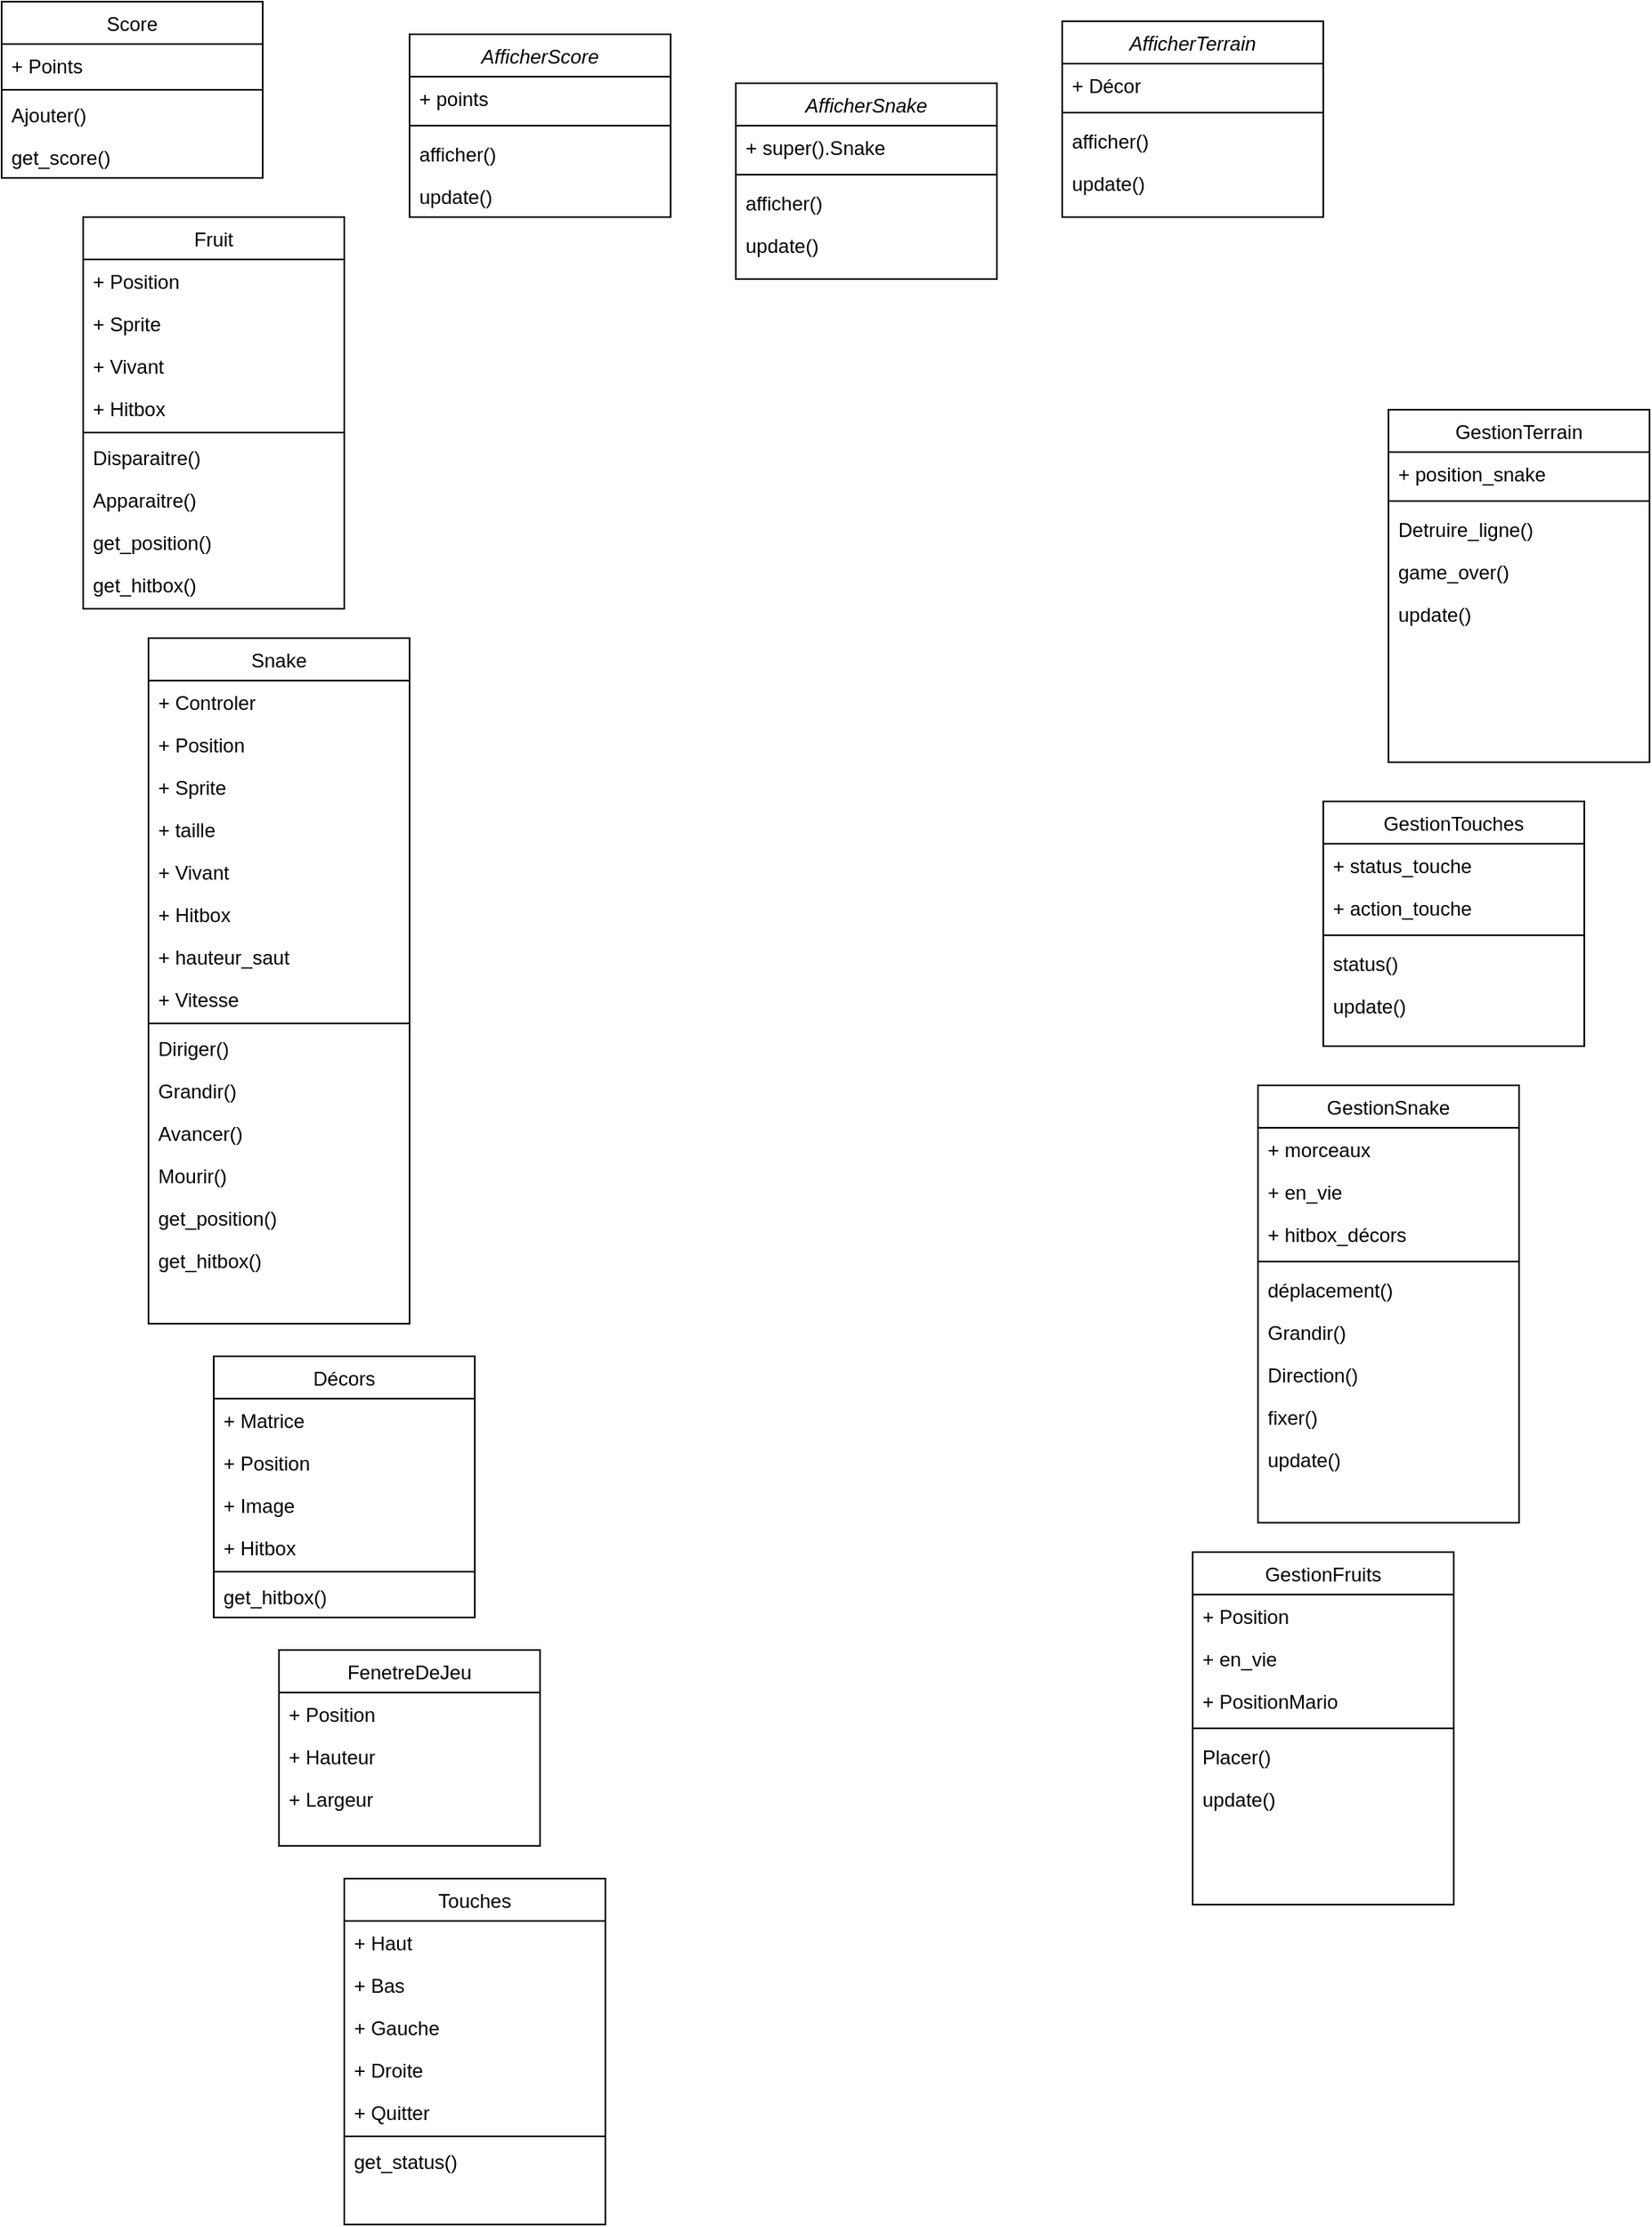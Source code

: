 <mxfile version="14.4.1" type="device"><diagram id="C5RBs43oDa-KdzZeNtuy" name="Page-1"><mxGraphModel dx="1422" dy="1963" grid="1" gridSize="10" guides="1" tooltips="1" connect="1" arrows="1" fold="1" page="1" pageScale="1" pageWidth="827" pageHeight="1169" math="0" shadow="0"><root><mxCell id="WIyWlLk6GJQsqaUBKTNV-0"/><mxCell id="WIyWlLk6GJQsqaUBKTNV-1" parent="WIyWlLk6GJQsqaUBKTNV-0"/><mxCell id="zkfFHV4jXpPFQw0GAbJ--0" value="AfficherTerrain" style="swimlane;fontStyle=2;align=center;verticalAlign=top;childLayout=stackLayout;horizontal=1;startSize=26;horizontalStack=0;resizeParent=1;resizeLast=0;collapsible=1;marginBottom=0;rounded=0;shadow=0;strokeWidth=1;" parent="WIyWlLk6GJQsqaUBKTNV-1" vertex="1"><mxGeometry x="800" y="-598" width="160" height="120" as="geometry"><mxRectangle x="230" y="140" width="160" height="26" as="alternateBounds"/></mxGeometry></mxCell><mxCell id="zkfFHV4jXpPFQw0GAbJ--3" value="+ Décor" style="text;align=left;verticalAlign=top;spacingLeft=4;spacingRight=4;overflow=hidden;rotatable=0;points=[[0,0.5],[1,0.5]];portConstraint=eastwest;rounded=0;shadow=0;html=0;" parent="zkfFHV4jXpPFQw0GAbJ--0" vertex="1"><mxGeometry y="26" width="160" height="26" as="geometry"/></mxCell><mxCell id="zkfFHV4jXpPFQw0GAbJ--4" value="" style="line;html=1;strokeWidth=1;align=left;verticalAlign=middle;spacingTop=-1;spacingLeft=3;spacingRight=3;rotatable=0;labelPosition=right;points=[];portConstraint=eastwest;" parent="zkfFHV4jXpPFQw0GAbJ--0" vertex="1"><mxGeometry y="52" width="160" height="8" as="geometry"/></mxCell><mxCell id="nW6dupAHEhAxC_Dzua4t-54" value="afficher()" style="text;align=left;verticalAlign=top;spacingLeft=4;spacingRight=4;overflow=hidden;rotatable=0;points=[[0,0.5],[1,0.5]];portConstraint=eastwest;" parent="zkfFHV4jXpPFQw0GAbJ--0" vertex="1"><mxGeometry y="60" width="160" height="26" as="geometry"/></mxCell><mxCell id="zkfFHV4jXpPFQw0GAbJ--5" value="update()" style="text;align=left;verticalAlign=top;spacingLeft=4;spacingRight=4;overflow=hidden;rotatable=0;points=[[0,0.5],[1,0.5]];portConstraint=eastwest;" parent="zkfFHV4jXpPFQw0GAbJ--0" vertex="1"><mxGeometry y="86" width="160" height="26" as="geometry"/></mxCell><mxCell id="zkfFHV4jXpPFQw0GAbJ--6" value="Snake" style="swimlane;fontStyle=0;align=center;verticalAlign=top;childLayout=stackLayout;horizontal=1;startSize=26;horizontalStack=0;resizeParent=1;resizeLast=0;collapsible=1;marginBottom=0;rounded=0;shadow=0;strokeWidth=1;" parent="WIyWlLk6GJQsqaUBKTNV-1" vertex="1"><mxGeometry x="240" y="-220" width="160" height="420" as="geometry"><mxRectangle x="130" y="380" width="160" height="26" as="alternateBounds"/></mxGeometry></mxCell><mxCell id="QjrtEbENdcelF-eC6vMP-17" value="+ Controler&#10;" style="text;align=left;verticalAlign=top;spacingLeft=4;spacingRight=4;overflow=hidden;rotatable=0;points=[[0,0.5],[1,0.5]];portConstraint=eastwest;rounded=0;shadow=0;html=0;" parent="zkfFHV4jXpPFQw0GAbJ--6" vertex="1"><mxGeometry y="26" width="160" height="26" as="geometry"/></mxCell><mxCell id="zkfFHV4jXpPFQw0GAbJ--7" value="+ Position" style="text;align=left;verticalAlign=top;spacingLeft=4;spacingRight=4;overflow=hidden;rotatable=0;points=[[0,0.5],[1,0.5]];portConstraint=eastwest;" parent="zkfFHV4jXpPFQw0GAbJ--6" vertex="1"><mxGeometry y="52" width="160" height="26" as="geometry"/></mxCell><mxCell id="zkfFHV4jXpPFQw0GAbJ--8" value="+ Sprite&#10;" style="text;align=left;verticalAlign=top;spacingLeft=4;spacingRight=4;overflow=hidden;rotatable=0;points=[[0,0.5],[1,0.5]];portConstraint=eastwest;rounded=0;shadow=0;html=0;" parent="zkfFHV4jXpPFQw0GAbJ--6" vertex="1"><mxGeometry y="78" width="160" height="26" as="geometry"/></mxCell><mxCell id="9MQ1cJnRFjS-n4fzdImA-19" value="+ taille&#10;" style="text;align=left;verticalAlign=top;spacingLeft=4;spacingRight=4;overflow=hidden;rotatable=0;points=[[0,0.5],[1,0.5]];portConstraint=eastwest;rounded=0;shadow=0;html=0;" vertex="1" parent="zkfFHV4jXpPFQw0GAbJ--6"><mxGeometry y="104" width="160" height="26" as="geometry"/></mxCell><mxCell id="nW6dupAHEhAxC_Dzua4t-1" value="+ Vivant&#10;" style="text;align=left;verticalAlign=top;spacingLeft=4;spacingRight=4;overflow=hidden;rotatable=0;points=[[0,0.5],[1,0.5]];portConstraint=eastwest;rounded=0;shadow=0;html=0;" parent="zkfFHV4jXpPFQw0GAbJ--6" vertex="1"><mxGeometry y="130" width="160" height="26" as="geometry"/></mxCell><mxCell id="QjrtEbENdcelF-eC6vMP-2" value="+ Hitbox&#10;" style="text;align=left;verticalAlign=top;spacingLeft=4;spacingRight=4;overflow=hidden;rotatable=0;points=[[0,0.5],[1,0.5]];portConstraint=eastwest;rounded=0;shadow=0;html=0;" parent="zkfFHV4jXpPFQw0GAbJ--6" vertex="1"><mxGeometry y="156" width="160" height="26" as="geometry"/></mxCell><mxCell id="QjrtEbENdcelF-eC6vMP-1" value="+ hauteur_saut&#10;" style="text;align=left;verticalAlign=top;spacingLeft=4;spacingRight=4;overflow=hidden;rotatable=0;points=[[0,0.5],[1,0.5]];portConstraint=eastwest;rounded=0;shadow=0;html=0;" parent="zkfFHV4jXpPFQw0GAbJ--6" vertex="1"><mxGeometry y="182" width="160" height="26" as="geometry"/></mxCell><mxCell id="nW6dupAHEhAxC_Dzua4t-2" value="+ Vitesse&#10;" style="text;align=left;verticalAlign=top;spacingLeft=4;spacingRight=4;overflow=hidden;rotatable=0;points=[[0,0.5],[1,0.5]];portConstraint=eastwest;rounded=0;shadow=0;html=0;" parent="zkfFHV4jXpPFQw0GAbJ--6" vertex="1"><mxGeometry y="208" width="160" height="26" as="geometry"/></mxCell><mxCell id="zkfFHV4jXpPFQw0GAbJ--9" value="" style="line;html=1;strokeWidth=1;align=left;verticalAlign=middle;spacingTop=-1;spacingLeft=3;spacingRight=3;rotatable=0;labelPosition=right;points=[];portConstraint=eastwest;" parent="zkfFHV4jXpPFQw0GAbJ--6" vertex="1"><mxGeometry y="234" width="160" height="4" as="geometry"/></mxCell><mxCell id="zkfFHV4jXpPFQw0GAbJ--11" value="Diriger()" style="text;align=left;verticalAlign=top;spacingLeft=4;spacingRight=4;overflow=hidden;rotatable=0;points=[[0,0.5],[1,0.5]];portConstraint=eastwest;" parent="zkfFHV4jXpPFQw0GAbJ--6" vertex="1"><mxGeometry y="238" width="160" height="26" as="geometry"/></mxCell><mxCell id="9MQ1cJnRFjS-n4fzdImA-20" value="Grandir()" style="text;align=left;verticalAlign=top;spacingLeft=4;spacingRight=4;overflow=hidden;rotatable=0;points=[[0,0.5],[1,0.5]];portConstraint=eastwest;" vertex="1" parent="zkfFHV4jXpPFQw0GAbJ--6"><mxGeometry y="264" width="160" height="26" as="geometry"/></mxCell><mxCell id="QjrtEbENdcelF-eC6vMP-3" value="Avancer()" style="text;align=left;verticalAlign=top;spacingLeft=4;spacingRight=4;overflow=hidden;rotatable=0;points=[[0,0.5],[1,0.5]];portConstraint=eastwest;" parent="zkfFHV4jXpPFQw0GAbJ--6" vertex="1"><mxGeometry y="290" width="160" height="26" as="geometry"/></mxCell><mxCell id="zkfFHV4jXpPFQw0GAbJ--10" value="Mourir()" style="text;align=left;verticalAlign=top;spacingLeft=4;spacingRight=4;overflow=hidden;rotatable=0;points=[[0,0.5],[1,0.5]];portConstraint=eastwest;fontStyle=0" parent="zkfFHV4jXpPFQw0GAbJ--6" vertex="1"><mxGeometry y="316" width="160" height="26" as="geometry"/></mxCell><mxCell id="QjrtEbENdcelF-eC6vMP-26" value="get_position()" style="text;align=left;verticalAlign=top;spacingLeft=4;spacingRight=4;overflow=hidden;rotatable=0;points=[[0,0.5],[1,0.5]];portConstraint=eastwest;" parent="zkfFHV4jXpPFQw0GAbJ--6" vertex="1"><mxGeometry y="342" width="160" height="26" as="geometry"/></mxCell><mxCell id="QjrtEbENdcelF-eC6vMP-32" value="get_hitbox()" style="text;align=left;verticalAlign=top;spacingLeft=4;spacingRight=4;overflow=hidden;rotatable=0;points=[[0,0.5],[1,0.5]];portConstraint=eastwest;" parent="zkfFHV4jXpPFQw0GAbJ--6" vertex="1"><mxGeometry y="368" width="160" height="26" as="geometry"/></mxCell><mxCell id="zkfFHV4jXpPFQw0GAbJ--17" value="GestionTerrain" style="swimlane;fontStyle=0;align=center;verticalAlign=top;childLayout=stackLayout;horizontal=1;startSize=26;horizontalStack=0;resizeParent=1;resizeLast=0;collapsible=1;marginBottom=0;rounded=0;shadow=0;strokeWidth=1;" parent="WIyWlLk6GJQsqaUBKTNV-1" vertex="1"><mxGeometry x="1000" y="-360" width="160" height="216" as="geometry"><mxRectangle x="550" y="140" width="160" height="26" as="alternateBounds"/></mxGeometry></mxCell><mxCell id="zkfFHV4jXpPFQw0GAbJ--18" value="+ position_snake" style="text;align=left;verticalAlign=top;spacingLeft=4;spacingRight=4;overflow=hidden;rotatable=0;points=[[0,0.5],[1,0.5]];portConstraint=eastwest;" parent="zkfFHV4jXpPFQw0GAbJ--17" vertex="1"><mxGeometry y="26" width="160" height="26" as="geometry"/></mxCell><mxCell id="zkfFHV4jXpPFQw0GAbJ--23" value="" style="line;html=1;strokeWidth=1;align=left;verticalAlign=middle;spacingTop=-1;spacingLeft=3;spacingRight=3;rotatable=0;labelPosition=right;points=[];portConstraint=eastwest;" parent="zkfFHV4jXpPFQw0GAbJ--17" vertex="1"><mxGeometry y="52" width="160" height="8" as="geometry"/></mxCell><mxCell id="zkfFHV4jXpPFQw0GAbJ--24" value="Detruire_ligne()" style="text;align=left;verticalAlign=top;spacingLeft=4;spacingRight=4;overflow=hidden;rotatable=0;points=[[0,0.5],[1,0.5]];portConstraint=eastwest;" parent="zkfFHV4jXpPFQw0GAbJ--17" vertex="1"><mxGeometry y="60" width="160" height="26" as="geometry"/></mxCell><mxCell id="nW6dupAHEhAxC_Dzua4t-70" value="game_over()" style="text;align=left;verticalAlign=top;spacingLeft=4;spacingRight=4;overflow=hidden;rotatable=0;points=[[0,0.5],[1,0.5]];portConstraint=eastwest;" parent="zkfFHV4jXpPFQw0GAbJ--17" vertex="1"><mxGeometry y="86" width="160" height="26" as="geometry"/></mxCell><mxCell id="nW6dupAHEhAxC_Dzua4t-80" value="update()" style="text;align=left;verticalAlign=top;spacingLeft=4;spacingRight=4;overflow=hidden;rotatable=0;points=[[0,0.5],[1,0.5]];portConstraint=eastwest;" parent="zkfFHV4jXpPFQw0GAbJ--17" vertex="1"><mxGeometry y="112" width="160" height="26" as="geometry"/></mxCell><mxCell id="nW6dupAHEhAxC_Dzua4t-4" value="Score" style="swimlane;fontStyle=0;align=center;verticalAlign=top;childLayout=stackLayout;horizontal=1;startSize=26;horizontalStack=0;resizeParent=1;resizeLast=0;collapsible=1;marginBottom=0;rounded=0;shadow=0;strokeWidth=1;" parent="WIyWlLk6GJQsqaUBKTNV-1" vertex="1"><mxGeometry x="150" y="-610" width="160" height="108" as="geometry"><mxRectangle x="130" y="380" width="160" height="26" as="alternateBounds"/></mxGeometry></mxCell><mxCell id="nW6dupAHEhAxC_Dzua4t-5" value="+ Points" style="text;align=left;verticalAlign=top;spacingLeft=4;spacingRight=4;overflow=hidden;rotatable=0;points=[[0,0.5],[1,0.5]];portConstraint=eastwest;" parent="nW6dupAHEhAxC_Dzua4t-4" vertex="1"><mxGeometry y="26" width="160" height="26" as="geometry"/></mxCell><mxCell id="nW6dupAHEhAxC_Dzua4t-10" value="" style="line;html=1;strokeWidth=1;align=left;verticalAlign=middle;spacingTop=-1;spacingLeft=3;spacingRight=3;rotatable=0;labelPosition=right;points=[];portConstraint=eastwest;" parent="nW6dupAHEhAxC_Dzua4t-4" vertex="1"><mxGeometry y="52" width="160" height="4" as="geometry"/></mxCell><mxCell id="nW6dupAHEhAxC_Dzua4t-11" value="Ajouter()" style="text;align=left;verticalAlign=top;spacingLeft=4;spacingRight=4;overflow=hidden;rotatable=0;points=[[0,0.5],[1,0.5]];portConstraint=eastwest;" parent="nW6dupAHEhAxC_Dzua4t-4" vertex="1"><mxGeometry y="56" width="160" height="26" as="geometry"/></mxCell><mxCell id="QjrtEbENdcelF-eC6vMP-4" value="get_score()" style="text;align=left;verticalAlign=top;spacingLeft=4;spacingRight=4;overflow=hidden;rotatable=0;points=[[0,0.5],[1,0.5]];portConstraint=eastwest;" parent="nW6dupAHEhAxC_Dzua4t-4" vertex="1"><mxGeometry y="82" width="160" height="26" as="geometry"/></mxCell><mxCell id="nW6dupAHEhAxC_Dzua4t-14" value="FenetreDeJeu" style="swimlane;fontStyle=0;align=center;verticalAlign=top;childLayout=stackLayout;horizontal=1;startSize=26;horizontalStack=0;resizeParent=1;resizeLast=0;collapsible=1;marginBottom=0;rounded=0;shadow=0;strokeWidth=1;" parent="WIyWlLk6GJQsqaUBKTNV-1" vertex="1"><mxGeometry x="320" y="400" width="160" height="120" as="geometry"><mxRectangle x="130" y="380" width="160" height="26" as="alternateBounds"/></mxGeometry></mxCell><mxCell id="nW6dupAHEhAxC_Dzua4t-15" value="+ Position" style="text;align=left;verticalAlign=top;spacingLeft=4;spacingRight=4;overflow=hidden;rotatable=0;points=[[0,0.5],[1,0.5]];portConstraint=eastwest;" parent="nW6dupAHEhAxC_Dzua4t-14" vertex="1"><mxGeometry y="26" width="160" height="26" as="geometry"/></mxCell><mxCell id="nW6dupAHEhAxC_Dzua4t-16" value="+ Hauteur&#10;" style="text;align=left;verticalAlign=top;spacingLeft=4;spacingRight=4;overflow=hidden;rotatable=0;points=[[0,0.5],[1,0.5]];portConstraint=eastwest;rounded=0;shadow=0;html=0;" parent="nW6dupAHEhAxC_Dzua4t-14" vertex="1"><mxGeometry y="52" width="160" height="26" as="geometry"/></mxCell><mxCell id="nW6dupAHEhAxC_Dzua4t-17" value="+ Largeur&#10;" style="text;align=left;verticalAlign=top;spacingLeft=4;spacingRight=4;overflow=hidden;rotatable=0;points=[[0,0.5],[1,0.5]];portConstraint=eastwest;rounded=0;shadow=0;html=0;" parent="nW6dupAHEhAxC_Dzua4t-14" vertex="1"><mxGeometry y="78" width="160" height="26" as="geometry"/></mxCell><mxCell id="nW6dupAHEhAxC_Dzua4t-24" value="Décors" style="swimlane;fontStyle=0;align=center;verticalAlign=top;childLayout=stackLayout;horizontal=1;startSize=26;horizontalStack=0;resizeParent=1;resizeLast=0;collapsible=1;marginBottom=0;rounded=0;shadow=0;strokeWidth=1;" parent="WIyWlLk6GJQsqaUBKTNV-1" vertex="1"><mxGeometry x="280" y="220" width="160" height="160" as="geometry"><mxRectangle x="130" y="380" width="160" height="26" as="alternateBounds"/></mxGeometry></mxCell><mxCell id="nW6dupAHEhAxC_Dzua4t-25" value="+ Matrice" style="text;align=left;verticalAlign=top;spacingLeft=4;spacingRight=4;overflow=hidden;rotatable=0;points=[[0,0.5],[1,0.5]];portConstraint=eastwest;" parent="nW6dupAHEhAxC_Dzua4t-24" vertex="1"><mxGeometry y="26" width="160" height="26" as="geometry"/></mxCell><mxCell id="9MQ1cJnRFjS-n4fzdImA-17" value="+ Position" style="text;align=left;verticalAlign=top;spacingLeft=4;spacingRight=4;overflow=hidden;rotatable=0;points=[[0,0.5],[1,0.5]];portConstraint=eastwest;" vertex="1" parent="nW6dupAHEhAxC_Dzua4t-24"><mxGeometry y="52" width="160" height="26" as="geometry"/></mxCell><mxCell id="QjrtEbENdcelF-eC6vMP-29" value="+ Image&#10;" style="text;align=left;verticalAlign=top;spacingLeft=4;spacingRight=4;overflow=hidden;rotatable=0;points=[[0,0.5],[1,0.5]];portConstraint=eastwest;rounded=0;shadow=0;html=0;" parent="nW6dupAHEhAxC_Dzua4t-24" vertex="1"><mxGeometry y="78" width="160" height="26" as="geometry"/></mxCell><mxCell id="nW6dupAHEhAxC_Dzua4t-28" value="+ Hitbox&#10;" style="text;align=left;verticalAlign=top;spacingLeft=4;spacingRight=4;overflow=hidden;rotatable=0;points=[[0,0.5],[1,0.5]];portConstraint=eastwest;rounded=0;shadow=0;html=0;" parent="nW6dupAHEhAxC_Dzua4t-24" vertex="1"><mxGeometry y="104" width="160" height="26" as="geometry"/></mxCell><mxCell id="nW6dupAHEhAxC_Dzua4t-30" value="" style="line;html=1;strokeWidth=1;align=left;verticalAlign=middle;spacingTop=-1;spacingLeft=3;spacingRight=3;rotatable=0;labelPosition=right;points=[];portConstraint=eastwest;" parent="nW6dupAHEhAxC_Dzua4t-24" vertex="1"><mxGeometry y="130" width="160" height="4" as="geometry"/></mxCell><mxCell id="QjrtEbENdcelF-eC6vMP-30" value="get_hitbox()" style="text;align=left;verticalAlign=top;spacingLeft=4;spacingRight=4;overflow=hidden;rotatable=0;points=[[0,0.5],[1,0.5]];portConstraint=eastwest;" parent="nW6dupAHEhAxC_Dzua4t-24" vertex="1"><mxGeometry y="134" width="160" height="26" as="geometry"/></mxCell><mxCell id="nW6dupAHEhAxC_Dzua4t-34" value="Touches" style="swimlane;fontStyle=0;align=center;verticalAlign=top;childLayout=stackLayout;horizontal=1;startSize=26;horizontalStack=0;resizeParent=1;resizeLast=0;collapsible=1;marginBottom=0;rounded=0;shadow=0;strokeWidth=1;" parent="WIyWlLk6GJQsqaUBKTNV-1" vertex="1"><mxGeometry x="360" y="540" width="160" height="212" as="geometry"><mxRectangle x="130" y="380" width="160" height="26" as="alternateBounds"/></mxGeometry></mxCell><mxCell id="nW6dupAHEhAxC_Dzua4t-35" value="+ Haut" style="text;align=left;verticalAlign=top;spacingLeft=4;spacingRight=4;overflow=hidden;rotatable=0;points=[[0,0.5],[1,0.5]];portConstraint=eastwest;" parent="nW6dupAHEhAxC_Dzua4t-34" vertex="1"><mxGeometry y="26" width="160" height="26" as="geometry"/></mxCell><mxCell id="QjrtEbENdcelF-eC6vMP-0" value="+ Bas" style="text;align=left;verticalAlign=top;spacingLeft=4;spacingRight=4;overflow=hidden;rotatable=0;points=[[0,0.5],[1,0.5]];portConstraint=eastwest;" parent="nW6dupAHEhAxC_Dzua4t-34" vertex="1"><mxGeometry y="52" width="160" height="26" as="geometry"/></mxCell><mxCell id="nW6dupAHEhAxC_Dzua4t-45" value="+ Gauche&#10;" style="text;align=left;verticalAlign=top;spacingLeft=4;spacingRight=4;overflow=hidden;rotatable=0;points=[[0,0.5],[1,0.5]];portConstraint=eastwest;rounded=0;shadow=0;html=0;" parent="nW6dupAHEhAxC_Dzua4t-34" vertex="1"><mxGeometry y="78" width="160" height="26" as="geometry"/></mxCell><mxCell id="nW6dupAHEhAxC_Dzua4t-46" value="+ Droite&#10;" style="text;align=left;verticalAlign=top;spacingLeft=4;spacingRight=4;overflow=hidden;rotatable=0;points=[[0,0.5],[1,0.5]];portConstraint=eastwest;rounded=0;shadow=0;html=0;" parent="nW6dupAHEhAxC_Dzua4t-34" vertex="1"><mxGeometry y="104" width="160" height="26" as="geometry"/></mxCell><mxCell id="nW6dupAHEhAxC_Dzua4t-37" value="+ Quitter&#10;" style="text;align=left;verticalAlign=top;spacingLeft=4;spacingRight=4;overflow=hidden;rotatable=0;points=[[0,0.5],[1,0.5]];portConstraint=eastwest;rounded=0;shadow=0;html=0;" parent="nW6dupAHEhAxC_Dzua4t-34" vertex="1"><mxGeometry y="130" width="160" height="26" as="geometry"/></mxCell><mxCell id="nW6dupAHEhAxC_Dzua4t-40" value="" style="line;html=1;strokeWidth=1;align=left;verticalAlign=middle;spacingTop=-1;spacingLeft=3;spacingRight=3;rotatable=0;labelPosition=right;points=[];portConstraint=eastwest;" parent="nW6dupAHEhAxC_Dzua4t-34" vertex="1"><mxGeometry y="156" width="160" height="4" as="geometry"/></mxCell><mxCell id="nW6dupAHEhAxC_Dzua4t-41" value="get_status()" style="text;align=left;verticalAlign=top;spacingLeft=4;spacingRight=4;overflow=hidden;rotatable=0;points=[[0,0.5],[1,0.5]];portConstraint=eastwest;" parent="nW6dupAHEhAxC_Dzua4t-34" vertex="1"><mxGeometry y="160" width="160" height="26" as="geometry"/></mxCell><mxCell id="nW6dupAHEhAxC_Dzua4t-48" value="AfficherScore" style="swimlane;fontStyle=2;align=center;verticalAlign=top;childLayout=stackLayout;horizontal=1;startSize=26;horizontalStack=0;resizeParent=1;resizeLast=0;collapsible=1;marginBottom=0;rounded=0;shadow=0;strokeWidth=1;" parent="WIyWlLk6GJQsqaUBKTNV-1" vertex="1"><mxGeometry x="400" y="-590" width="160" height="112" as="geometry"><mxRectangle x="230" y="140" width="160" height="26" as="alternateBounds"/></mxGeometry></mxCell><mxCell id="nW6dupAHEhAxC_Dzua4t-49" value="+ points" style="text;align=left;verticalAlign=top;spacingLeft=4;spacingRight=4;overflow=hidden;rotatable=0;points=[[0,0.5],[1,0.5]];portConstraint=eastwest;" parent="nW6dupAHEhAxC_Dzua4t-48" vertex="1"><mxGeometry y="26" width="160" height="26" as="geometry"/></mxCell><mxCell id="nW6dupAHEhAxC_Dzua4t-52" value="" style="line;html=1;strokeWidth=1;align=left;verticalAlign=middle;spacingTop=-1;spacingLeft=3;spacingRight=3;rotatable=0;labelPosition=right;points=[];portConstraint=eastwest;" parent="nW6dupAHEhAxC_Dzua4t-48" vertex="1"><mxGeometry y="52" width="160" height="8" as="geometry"/></mxCell><mxCell id="nW6dupAHEhAxC_Dzua4t-53" value="afficher()" style="text;align=left;verticalAlign=top;spacingLeft=4;spacingRight=4;overflow=hidden;rotatable=0;points=[[0,0.5],[1,0.5]];portConstraint=eastwest;" parent="nW6dupAHEhAxC_Dzua4t-48" vertex="1"><mxGeometry y="60" width="160" height="26" as="geometry"/></mxCell><mxCell id="nW6dupAHEhAxC_Dzua4t-55" value="update()" style="text;align=left;verticalAlign=top;spacingLeft=4;spacingRight=4;overflow=hidden;rotatable=0;points=[[0,0.5],[1,0.5]];portConstraint=eastwest;" parent="nW6dupAHEhAxC_Dzua4t-48" vertex="1"><mxGeometry y="86" width="160" height="26" as="geometry"/></mxCell><mxCell id="nW6dupAHEhAxC_Dzua4t-56" value="AfficherSnake" style="swimlane;fontStyle=2;align=center;verticalAlign=top;childLayout=stackLayout;horizontal=1;startSize=26;horizontalStack=0;resizeParent=1;resizeLast=0;collapsible=1;marginBottom=0;rounded=0;shadow=0;strokeWidth=1;" parent="WIyWlLk6GJQsqaUBKTNV-1" vertex="1"><mxGeometry x="600" y="-560" width="160" height="120" as="geometry"><mxRectangle x="230" y="140" width="160" height="26" as="alternateBounds"/></mxGeometry></mxCell><mxCell id="nW6dupAHEhAxC_Dzua4t-57" value="+ super().Snake" style="text;align=left;verticalAlign=top;spacingLeft=4;spacingRight=4;overflow=hidden;rotatable=0;points=[[0,0.5],[1,0.5]];portConstraint=eastwest;rounded=0;shadow=0;html=0;" parent="nW6dupAHEhAxC_Dzua4t-56" vertex="1"><mxGeometry y="26" width="160" height="26" as="geometry"/></mxCell><mxCell id="nW6dupAHEhAxC_Dzua4t-58" value="" style="line;html=1;strokeWidth=1;align=left;verticalAlign=middle;spacingTop=-1;spacingLeft=3;spacingRight=3;rotatable=0;labelPosition=right;points=[];portConstraint=eastwest;" parent="nW6dupAHEhAxC_Dzua4t-56" vertex="1"><mxGeometry y="52" width="160" height="8" as="geometry"/></mxCell><mxCell id="nW6dupAHEhAxC_Dzua4t-59" value="afficher()" style="text;align=left;verticalAlign=top;spacingLeft=4;spacingRight=4;overflow=hidden;rotatable=0;points=[[0,0.5],[1,0.5]];portConstraint=eastwest;" parent="nW6dupAHEhAxC_Dzua4t-56" vertex="1"><mxGeometry y="60" width="160" height="26" as="geometry"/></mxCell><mxCell id="nW6dupAHEhAxC_Dzua4t-60" value="update()" style="text;align=left;verticalAlign=top;spacingLeft=4;spacingRight=4;overflow=hidden;rotatable=0;points=[[0,0.5],[1,0.5]];portConstraint=eastwest;" parent="nW6dupAHEhAxC_Dzua4t-56" vertex="1"><mxGeometry y="86" width="160" height="26" as="geometry"/></mxCell><mxCell id="nW6dupAHEhAxC_Dzua4t-61" value="GestionTouches" style="swimlane;fontStyle=0;align=center;verticalAlign=top;childLayout=stackLayout;horizontal=1;startSize=26;horizontalStack=0;resizeParent=1;resizeLast=0;collapsible=1;marginBottom=0;rounded=0;shadow=0;strokeWidth=1;" parent="WIyWlLk6GJQsqaUBKTNV-1" vertex="1"><mxGeometry x="960" y="-120" width="160" height="150" as="geometry"><mxRectangle x="550" y="140" width="160" height="26" as="alternateBounds"/></mxGeometry></mxCell><mxCell id="nW6dupAHEhAxC_Dzua4t-62" value="+ status_touche" style="text;align=left;verticalAlign=top;spacingLeft=4;spacingRight=4;overflow=hidden;rotatable=0;points=[[0,0.5],[1,0.5]];portConstraint=eastwest;" parent="nW6dupAHEhAxC_Dzua4t-61" vertex="1"><mxGeometry y="26" width="160" height="26" as="geometry"/></mxCell><mxCell id="nW6dupAHEhAxC_Dzua4t-64" value="+ action_touche" style="text;align=left;verticalAlign=top;spacingLeft=4;spacingRight=4;overflow=hidden;rotatable=0;points=[[0,0.5],[1,0.5]];portConstraint=eastwest;rounded=0;shadow=0;html=0;" parent="nW6dupAHEhAxC_Dzua4t-61" vertex="1"><mxGeometry y="52" width="160" height="26" as="geometry"/></mxCell><mxCell id="nW6dupAHEhAxC_Dzua4t-67" value="" style="line;html=1;strokeWidth=1;align=left;verticalAlign=middle;spacingTop=-1;spacingLeft=3;spacingRight=3;rotatable=0;labelPosition=right;points=[];portConstraint=eastwest;" parent="nW6dupAHEhAxC_Dzua4t-61" vertex="1"><mxGeometry y="78" width="160" height="8" as="geometry"/></mxCell><mxCell id="nW6dupAHEhAxC_Dzua4t-68" value="status()" style="text;align=left;verticalAlign=top;spacingLeft=4;spacingRight=4;overflow=hidden;rotatable=0;points=[[0,0.5],[1,0.5]];portConstraint=eastwest;" parent="nW6dupAHEhAxC_Dzua4t-61" vertex="1"><mxGeometry y="86" width="160" height="26" as="geometry"/></mxCell><mxCell id="nW6dupAHEhAxC_Dzua4t-69" value="update()" style="text;align=left;verticalAlign=top;spacingLeft=4;spacingRight=4;overflow=hidden;rotatable=0;points=[[0,0.5],[1,0.5]];portConstraint=eastwest;" parent="nW6dupAHEhAxC_Dzua4t-61" vertex="1"><mxGeometry y="112" width="160" height="26" as="geometry"/></mxCell><mxCell id="nW6dupAHEhAxC_Dzua4t-71" value="GestionSnake" style="swimlane;fontStyle=0;align=center;verticalAlign=top;childLayout=stackLayout;horizontal=1;startSize=26;horizontalStack=0;resizeParent=1;resizeLast=0;collapsible=1;marginBottom=0;rounded=0;shadow=0;strokeWidth=1;" parent="WIyWlLk6GJQsqaUBKTNV-1" vertex="1"><mxGeometry x="920" y="54" width="160" height="268" as="geometry"><mxRectangle x="550" y="140" width="160" height="26" as="alternateBounds"/></mxGeometry></mxCell><mxCell id="nW6dupAHEhAxC_Dzua4t-73" value="+ morceaux" style="text;align=left;verticalAlign=top;spacingLeft=4;spacingRight=4;overflow=hidden;rotatable=0;points=[[0,0.5],[1,0.5]];portConstraint=eastwest;rounded=0;shadow=0;html=0;" parent="nW6dupAHEhAxC_Dzua4t-71" vertex="1"><mxGeometry y="26" width="160" height="26" as="geometry"/></mxCell><mxCell id="WzS4LkA4VBMkGKWNEQPz-0" value="+ en_vie" style="text;align=left;verticalAlign=top;spacingLeft=4;spacingRight=4;overflow=hidden;rotatable=0;points=[[0,0.5],[1,0.5]];portConstraint=eastwest;rounded=0;shadow=0;html=0;" parent="nW6dupAHEhAxC_Dzua4t-71" vertex="1"><mxGeometry y="52" width="160" height="26" as="geometry"/></mxCell><mxCell id="QjrtEbENdcelF-eC6vMP-31" value="+ hitbox_décors" style="text;align=left;verticalAlign=top;spacingLeft=4;spacingRight=4;overflow=hidden;rotatable=0;points=[[0,0.5],[1,0.5]];portConstraint=eastwest;rounded=0;shadow=0;html=0;" parent="nW6dupAHEhAxC_Dzua4t-71" vertex="1"><mxGeometry y="78" width="160" height="26" as="geometry"/></mxCell><mxCell id="nW6dupAHEhAxC_Dzua4t-76" value="" style="line;html=1;strokeWidth=1;align=left;verticalAlign=middle;spacingTop=-1;spacingLeft=3;spacingRight=3;rotatable=0;labelPosition=right;points=[];portConstraint=eastwest;" parent="nW6dupAHEhAxC_Dzua4t-71" vertex="1"><mxGeometry y="104" width="160" height="8" as="geometry"/></mxCell><mxCell id="nW6dupAHEhAxC_Dzua4t-77" value="déplacement()" style="text;align=left;verticalAlign=top;spacingLeft=4;spacingRight=4;overflow=hidden;rotatable=0;points=[[0,0.5],[1,0.5]];portConstraint=eastwest;" parent="nW6dupAHEhAxC_Dzua4t-71" vertex="1"><mxGeometry y="112" width="160" height="26" as="geometry"/></mxCell><mxCell id="9MQ1cJnRFjS-n4fzdImA-21" value="Grandir()" style="text;align=left;verticalAlign=top;spacingLeft=4;spacingRight=4;overflow=hidden;rotatable=0;points=[[0,0.5],[1,0.5]];portConstraint=eastwest;" vertex="1" parent="nW6dupAHEhAxC_Dzua4t-71"><mxGeometry y="138" width="160" height="26" as="geometry"/></mxCell><mxCell id="nW6dupAHEhAxC_Dzua4t-78" value="Direction()" style="text;align=left;verticalAlign=top;spacingLeft=4;spacingRight=4;overflow=hidden;rotatable=0;points=[[0,0.5],[1,0.5]];portConstraint=eastwest;" parent="nW6dupAHEhAxC_Dzua4t-71" vertex="1"><mxGeometry y="164" width="160" height="26" as="geometry"/></mxCell><mxCell id="nW6dupAHEhAxC_Dzua4t-79" value="fixer()" style="text;align=left;verticalAlign=top;spacingLeft=4;spacingRight=4;overflow=hidden;rotatable=0;points=[[0,0.5],[1,0.5]];portConstraint=eastwest;" parent="nW6dupAHEhAxC_Dzua4t-71" vertex="1"><mxGeometry y="190" width="160" height="26" as="geometry"/></mxCell><mxCell id="nW6dupAHEhAxC_Dzua4t-81" value="update()" style="text;align=left;verticalAlign=top;spacingLeft=4;spacingRight=4;overflow=hidden;rotatable=0;points=[[0,0.5],[1,0.5]];portConstraint=eastwest;" parent="nW6dupAHEhAxC_Dzua4t-71" vertex="1"><mxGeometry y="216" width="160" height="26" as="geometry"/></mxCell><mxCell id="QjrtEbENdcelF-eC6vMP-18" value="GestionFruits" style="swimlane;fontStyle=0;align=center;verticalAlign=top;childLayout=stackLayout;horizontal=1;startSize=26;horizontalStack=0;resizeParent=1;resizeLast=0;collapsible=1;marginBottom=0;rounded=0;shadow=0;strokeWidth=1;" parent="WIyWlLk6GJQsqaUBKTNV-1" vertex="1"><mxGeometry x="880" y="340" width="160" height="216" as="geometry"><mxRectangle x="550" y="140" width="160" height="26" as="alternateBounds"/></mxGeometry></mxCell><mxCell id="QjrtEbENdcelF-eC6vMP-19" value="+ Position" style="text;align=left;verticalAlign=top;spacingLeft=4;spacingRight=4;overflow=hidden;rotatable=0;points=[[0,0.5],[1,0.5]];portConstraint=eastwest;rounded=0;shadow=0;html=0;" parent="QjrtEbENdcelF-eC6vMP-18" vertex="1"><mxGeometry y="26" width="160" height="26" as="geometry"/></mxCell><mxCell id="WzS4LkA4VBMkGKWNEQPz-1" value="+ en_vie" style="text;align=left;verticalAlign=top;spacingLeft=4;spacingRight=4;overflow=hidden;rotatable=0;points=[[0,0.5],[1,0.5]];portConstraint=eastwest;rounded=0;shadow=0;html=0;" parent="QjrtEbENdcelF-eC6vMP-18" vertex="1"><mxGeometry y="52" width="160" height="26" as="geometry"/></mxCell><mxCell id="QjrtEbENdcelF-eC6vMP-25" value="+ PositionMario" style="text;align=left;verticalAlign=top;spacingLeft=4;spacingRight=4;overflow=hidden;rotatable=0;points=[[0,0.5],[1,0.5]];portConstraint=eastwest;rounded=0;shadow=0;html=0;" parent="QjrtEbENdcelF-eC6vMP-18" vertex="1"><mxGeometry y="78" width="160" height="26" as="geometry"/></mxCell><mxCell id="QjrtEbENdcelF-eC6vMP-20" value="" style="line;html=1;strokeWidth=1;align=left;verticalAlign=middle;spacingTop=-1;spacingLeft=3;spacingRight=3;rotatable=0;labelPosition=right;points=[];portConstraint=eastwest;" parent="QjrtEbENdcelF-eC6vMP-18" vertex="1"><mxGeometry y="104" width="160" height="8" as="geometry"/></mxCell><mxCell id="QjrtEbENdcelF-eC6vMP-23" value="Placer()" style="text;align=left;verticalAlign=top;spacingLeft=4;spacingRight=4;overflow=hidden;rotatable=0;points=[[0,0.5],[1,0.5]];portConstraint=eastwest;" parent="QjrtEbENdcelF-eC6vMP-18" vertex="1"><mxGeometry y="112" width="160" height="26" as="geometry"/></mxCell><mxCell id="QjrtEbENdcelF-eC6vMP-24" value="update()" style="text;align=left;verticalAlign=top;spacingLeft=4;spacingRight=4;overflow=hidden;rotatable=0;points=[[0,0.5],[1,0.5]];portConstraint=eastwest;" parent="QjrtEbENdcelF-eC6vMP-18" vertex="1"><mxGeometry y="138" width="160" height="26" as="geometry"/></mxCell><mxCell id="9MQ1cJnRFjS-n4fzdImA-0" value="Fruit" style="swimlane;fontStyle=0;align=center;verticalAlign=top;childLayout=stackLayout;horizontal=1;startSize=26;horizontalStack=0;resizeParent=1;resizeLast=0;collapsible=1;marginBottom=0;rounded=0;shadow=0;strokeWidth=1;" vertex="1" parent="WIyWlLk6GJQsqaUBKTNV-1"><mxGeometry x="200" y="-478" width="160" height="240" as="geometry"><mxRectangle x="130" y="380" width="160" height="26" as="alternateBounds"/></mxGeometry></mxCell><mxCell id="9MQ1cJnRFjS-n4fzdImA-2" value="+ Position" style="text;align=left;verticalAlign=top;spacingLeft=4;spacingRight=4;overflow=hidden;rotatable=0;points=[[0,0.5],[1,0.5]];portConstraint=eastwest;" vertex="1" parent="9MQ1cJnRFjS-n4fzdImA-0"><mxGeometry y="26" width="160" height="26" as="geometry"/></mxCell><mxCell id="9MQ1cJnRFjS-n4fzdImA-3" value="+ Sprite&#10;" style="text;align=left;verticalAlign=top;spacingLeft=4;spacingRight=4;overflow=hidden;rotatable=0;points=[[0,0.5],[1,0.5]];portConstraint=eastwest;rounded=0;shadow=0;html=0;" vertex="1" parent="9MQ1cJnRFjS-n4fzdImA-0"><mxGeometry y="52" width="160" height="26" as="geometry"/></mxCell><mxCell id="9MQ1cJnRFjS-n4fzdImA-4" value="+ Vivant&#10;" style="text;align=left;verticalAlign=top;spacingLeft=4;spacingRight=4;overflow=hidden;rotatable=0;points=[[0,0.5],[1,0.5]];portConstraint=eastwest;rounded=0;shadow=0;html=0;" vertex="1" parent="9MQ1cJnRFjS-n4fzdImA-0"><mxGeometry y="78" width="160" height="26" as="geometry"/></mxCell><mxCell id="9MQ1cJnRFjS-n4fzdImA-6" value="+ Hitbox&#10;" style="text;align=left;verticalAlign=top;spacingLeft=4;spacingRight=4;overflow=hidden;rotatable=0;points=[[0,0.5],[1,0.5]];portConstraint=eastwest;rounded=0;shadow=0;html=0;" vertex="1" parent="9MQ1cJnRFjS-n4fzdImA-0"><mxGeometry y="104" width="160" height="26" as="geometry"/></mxCell><mxCell id="9MQ1cJnRFjS-n4fzdImA-9" value="" style="line;html=1;strokeWidth=1;align=left;verticalAlign=middle;spacingTop=-1;spacingLeft=3;spacingRight=3;rotatable=0;labelPosition=right;points=[];portConstraint=eastwest;" vertex="1" parent="9MQ1cJnRFjS-n4fzdImA-0"><mxGeometry y="130" width="160" height="4" as="geometry"/></mxCell><mxCell id="9MQ1cJnRFjS-n4fzdImA-14" value="Disparaitre()" style="text;align=left;verticalAlign=top;spacingLeft=4;spacingRight=4;overflow=hidden;rotatable=0;points=[[0,0.5],[1,0.5]];portConstraint=eastwest;fontStyle=0" vertex="1" parent="9MQ1cJnRFjS-n4fzdImA-0"><mxGeometry y="134" width="160" height="26" as="geometry"/></mxCell><mxCell id="9MQ1cJnRFjS-n4fzdImA-18" value="Apparaitre()" style="text;align=left;verticalAlign=top;spacingLeft=4;spacingRight=4;overflow=hidden;rotatable=0;points=[[0,0.5],[1,0.5]];portConstraint=eastwest;fontStyle=0" vertex="1" parent="9MQ1cJnRFjS-n4fzdImA-0"><mxGeometry y="160" width="160" height="26" as="geometry"/></mxCell><mxCell id="9MQ1cJnRFjS-n4fzdImA-15" value="get_position()" style="text;align=left;verticalAlign=top;spacingLeft=4;spacingRight=4;overflow=hidden;rotatable=0;points=[[0,0.5],[1,0.5]];portConstraint=eastwest;" vertex="1" parent="9MQ1cJnRFjS-n4fzdImA-0"><mxGeometry y="186" width="160" height="26" as="geometry"/></mxCell><mxCell id="9MQ1cJnRFjS-n4fzdImA-16" value="get_hitbox()" style="text;align=left;verticalAlign=top;spacingLeft=4;spacingRight=4;overflow=hidden;rotatable=0;points=[[0,0.5],[1,0.5]];portConstraint=eastwest;" vertex="1" parent="9MQ1cJnRFjS-n4fzdImA-0"><mxGeometry y="212" width="160" height="26" as="geometry"/></mxCell></root></mxGraphModel></diagram></mxfile>